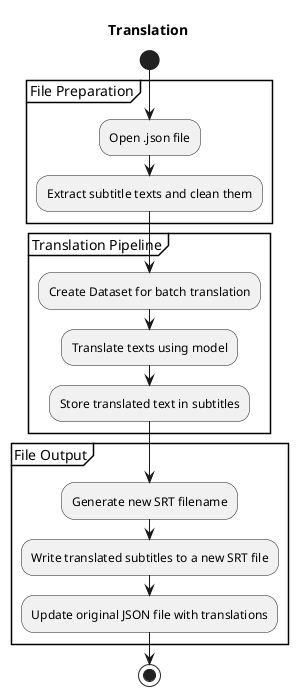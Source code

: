 @startuml
title Translation

start

partition "File Preparation" {
  :Open .json file;
  :Extract subtitle texts and clean them;
}

partition "Translation Pipeline" {
  :Create Dataset for batch translation;
  :Translate texts using model;
  :Store translated text in subtitles;
}

partition "File Output" {
  :Generate new SRT filename;
  :Write translated subtitles to a new SRT file;
  :Update original JSON file with translations;
}

stop

@enduml
